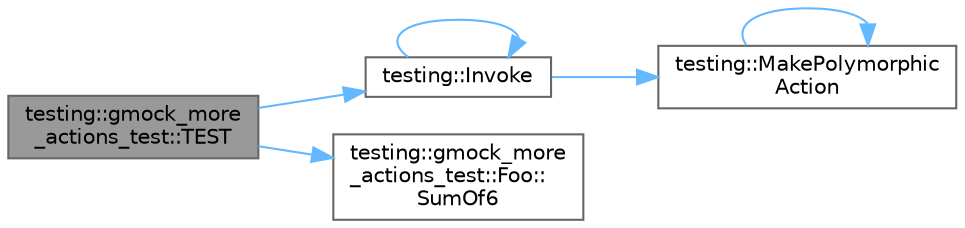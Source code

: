 digraph "testing::gmock_more_actions_test::TEST"
{
 // LATEX_PDF_SIZE
  bgcolor="transparent";
  edge [fontname=Helvetica,fontsize=10,labelfontname=Helvetica,labelfontsize=10];
  node [fontname=Helvetica,fontsize=10,shape=box,height=0.2,width=0.4];
  rankdir="LR";
  Node1 [id="Node000001",label="testing::gmock_more\l_actions_test::TEST",height=0.2,width=0.4,color="gray40", fillcolor="grey60", style="filled", fontcolor="black",tooltip=" "];
  Node1 -> Node2 [id="edge1_Node000001_Node000002",color="steelblue1",style="solid",tooltip=" "];
  Node2 [id="Node000002",label="testing::Invoke",height=0.2,width=0.4,color="grey40", fillcolor="white", style="filled",URL="$namespacetesting.html#ac06a5d08441c2de733e4f917d3848478",tooltip=" "];
  Node2 -> Node2 [id="edge2_Node000002_Node000002",color="steelblue1",style="solid",tooltip=" "];
  Node2 -> Node3 [id="edge3_Node000002_Node000003",color="steelblue1",style="solid",tooltip=" "];
  Node3 [id="Node000003",label="testing::MakePolymorphic\lAction",height=0.2,width=0.4,color="grey40", fillcolor="white", style="filled",URL="$namespacetesting.html#a45df529b8166936d970884383f0ede82",tooltip=" "];
  Node3 -> Node3 [id="edge4_Node000003_Node000003",color="steelblue1",style="solid",tooltip=" "];
  Node1 -> Node4 [id="edge5_Node000001_Node000004",color="steelblue1",style="solid",tooltip=" "];
  Node4 [id="Node000004",label="testing::gmock_more\l_actions_test::Foo::\lSumOf6",height=0.2,width=0.4,color="grey40", fillcolor="white", style="filled",URL="$classtesting_1_1gmock__more__actions__test_1_1_foo.html#a34b5ae7cd4620331af92c637e3534bc4",tooltip=" "];
}
